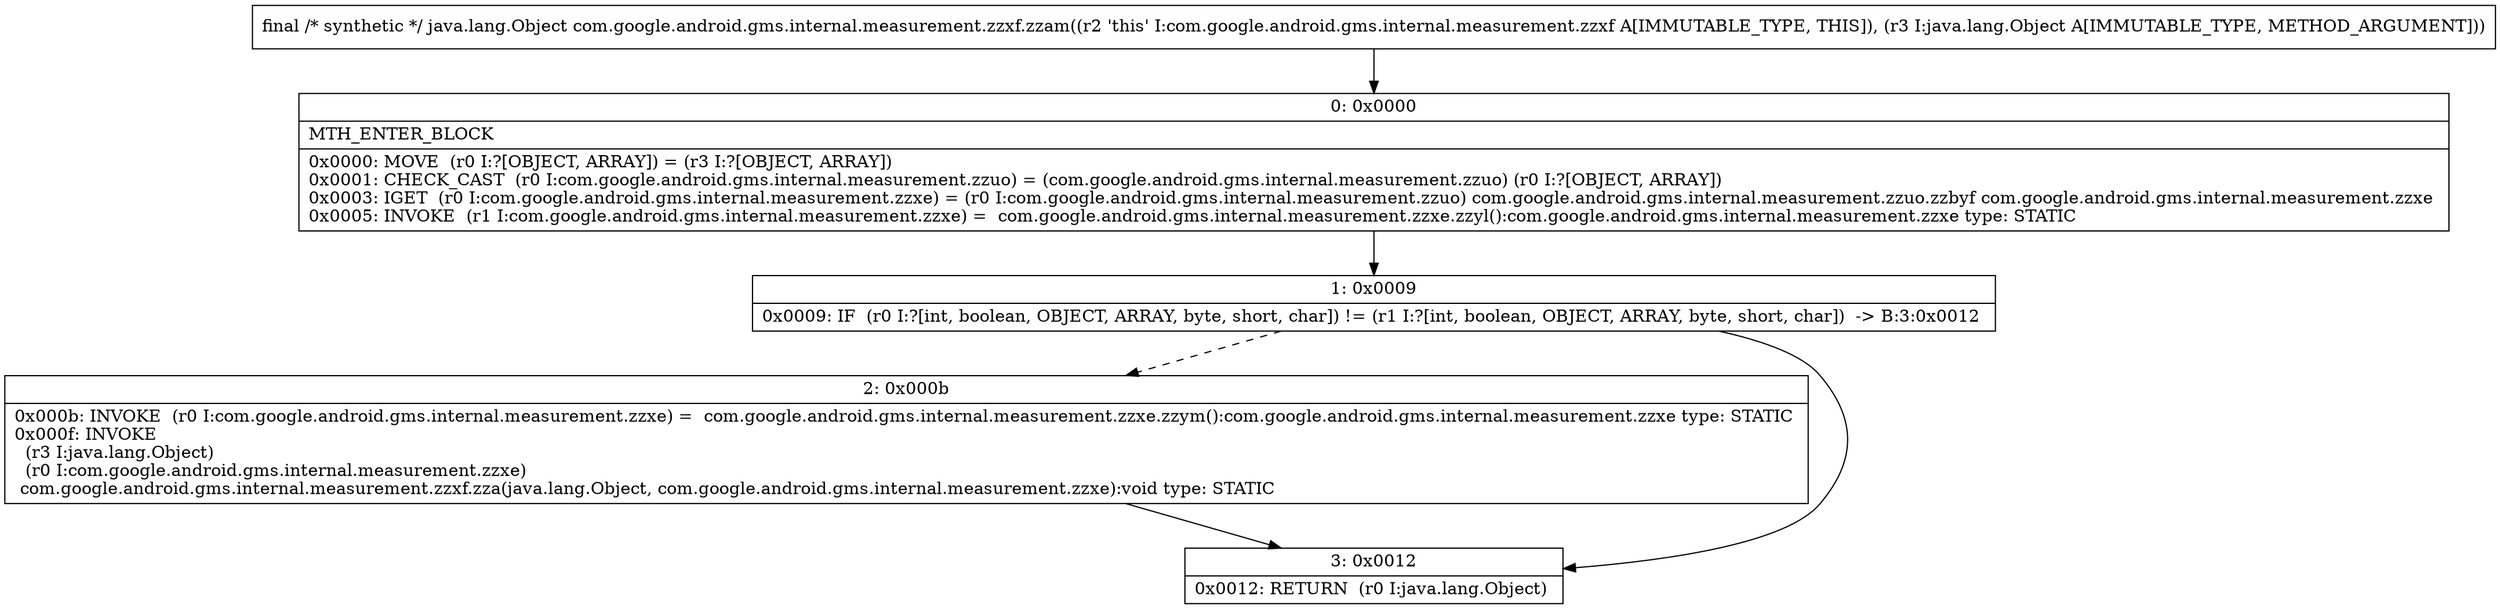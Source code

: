 digraph "CFG forcom.google.android.gms.internal.measurement.zzxf.zzam(Ljava\/lang\/Object;)Ljava\/lang\/Object;" {
Node_0 [shape=record,label="{0\:\ 0x0000|MTH_ENTER_BLOCK\l|0x0000: MOVE  (r0 I:?[OBJECT, ARRAY]) = (r3 I:?[OBJECT, ARRAY]) \l0x0001: CHECK_CAST  (r0 I:com.google.android.gms.internal.measurement.zzuo) = (com.google.android.gms.internal.measurement.zzuo) (r0 I:?[OBJECT, ARRAY]) \l0x0003: IGET  (r0 I:com.google.android.gms.internal.measurement.zzxe) = (r0 I:com.google.android.gms.internal.measurement.zzuo) com.google.android.gms.internal.measurement.zzuo.zzbyf com.google.android.gms.internal.measurement.zzxe \l0x0005: INVOKE  (r1 I:com.google.android.gms.internal.measurement.zzxe) =  com.google.android.gms.internal.measurement.zzxe.zzyl():com.google.android.gms.internal.measurement.zzxe type: STATIC \l}"];
Node_1 [shape=record,label="{1\:\ 0x0009|0x0009: IF  (r0 I:?[int, boolean, OBJECT, ARRAY, byte, short, char]) != (r1 I:?[int, boolean, OBJECT, ARRAY, byte, short, char])  \-\> B:3:0x0012 \l}"];
Node_2 [shape=record,label="{2\:\ 0x000b|0x000b: INVOKE  (r0 I:com.google.android.gms.internal.measurement.zzxe) =  com.google.android.gms.internal.measurement.zzxe.zzym():com.google.android.gms.internal.measurement.zzxe type: STATIC \l0x000f: INVOKE  \l  (r3 I:java.lang.Object)\l  (r0 I:com.google.android.gms.internal.measurement.zzxe)\l com.google.android.gms.internal.measurement.zzxf.zza(java.lang.Object, com.google.android.gms.internal.measurement.zzxe):void type: STATIC \l}"];
Node_3 [shape=record,label="{3\:\ 0x0012|0x0012: RETURN  (r0 I:java.lang.Object) \l}"];
MethodNode[shape=record,label="{final \/* synthetic *\/ java.lang.Object com.google.android.gms.internal.measurement.zzxf.zzam((r2 'this' I:com.google.android.gms.internal.measurement.zzxf A[IMMUTABLE_TYPE, THIS]), (r3 I:java.lang.Object A[IMMUTABLE_TYPE, METHOD_ARGUMENT])) }"];
MethodNode -> Node_0;
Node_0 -> Node_1;
Node_1 -> Node_2[style=dashed];
Node_1 -> Node_3;
Node_2 -> Node_3;
}

